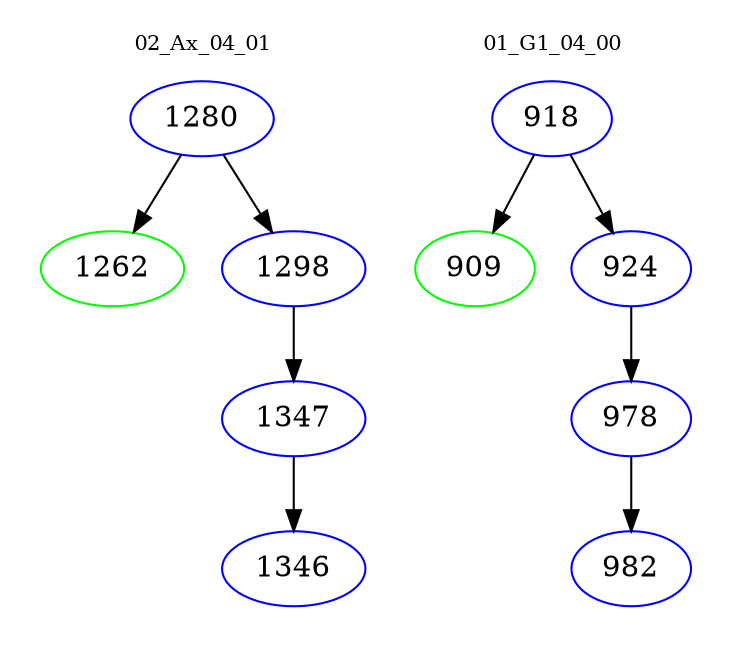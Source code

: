 digraph{
subgraph cluster_0 {
color = white
label = "02_Ax_04_01";
fontsize=10;
T0_1280 [label="1280", color="blue"]
T0_1280 -> T0_1262 [color="black"]
T0_1262 [label="1262", color="green"]
T0_1280 -> T0_1298 [color="black"]
T0_1298 [label="1298", color="blue"]
T0_1298 -> T0_1347 [color="black"]
T0_1347 [label="1347", color="blue"]
T0_1347 -> T0_1346 [color="black"]
T0_1346 [label="1346", color="blue"]
}
subgraph cluster_1 {
color = white
label = "01_G1_04_00";
fontsize=10;
T1_918 [label="918", color="blue"]
T1_918 -> T1_909 [color="black"]
T1_909 [label="909", color="green"]
T1_918 -> T1_924 [color="black"]
T1_924 [label="924", color="blue"]
T1_924 -> T1_978 [color="black"]
T1_978 [label="978", color="blue"]
T1_978 -> T1_982 [color="black"]
T1_982 [label="982", color="blue"]
}
}
